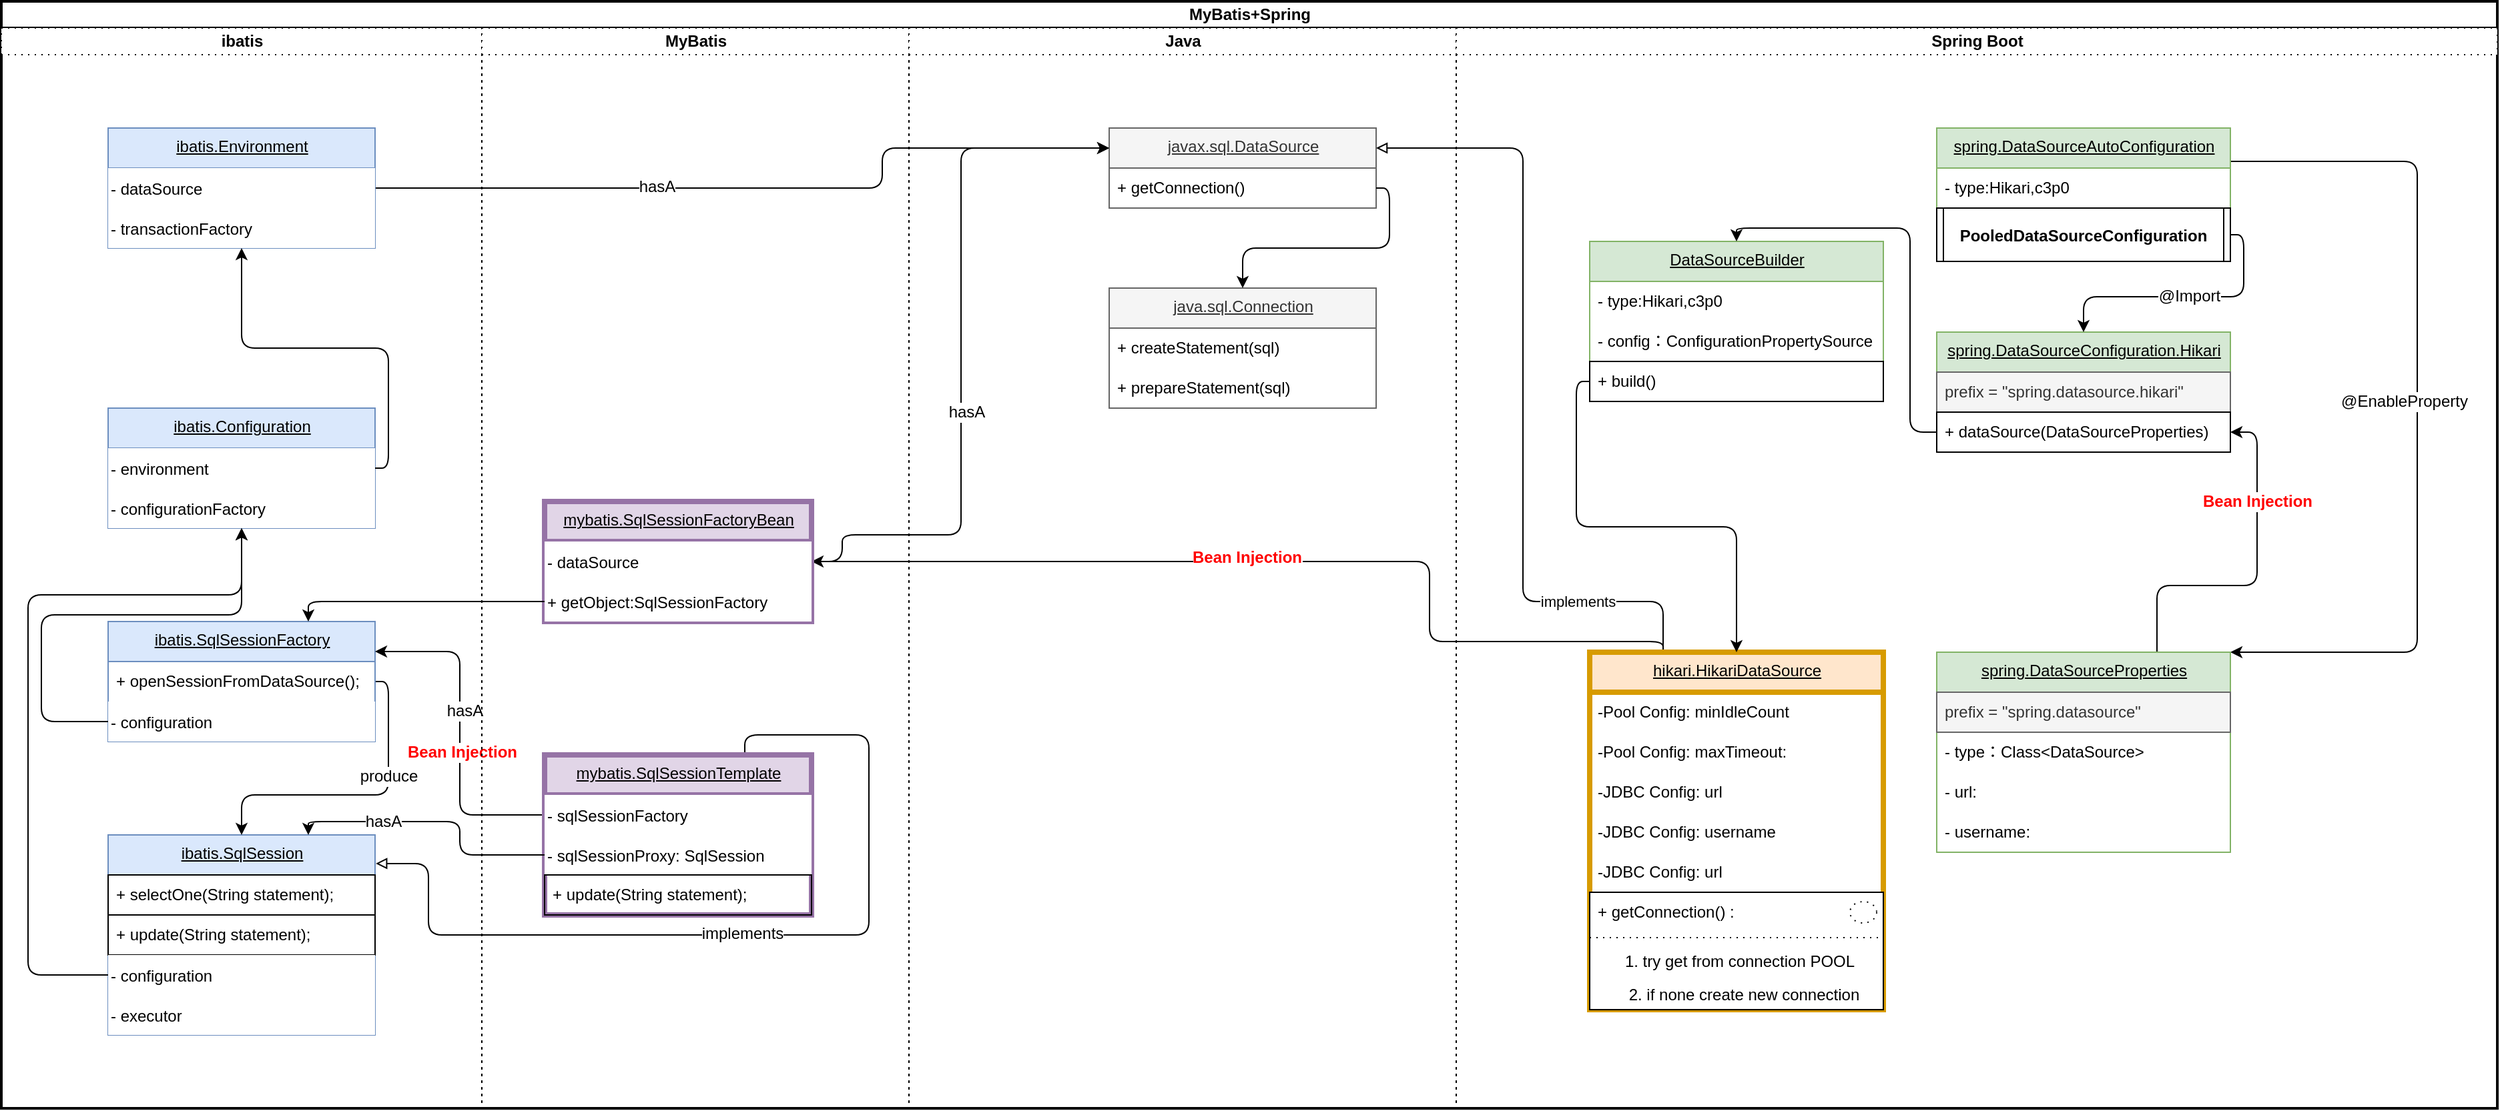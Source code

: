 <mxfile>
    <diagram id="NG5LAql2Ri5cvQwNv-Am" name="Page-1">
        <mxGraphModel dx="3957" dy="1987" grid="1" gridSize="10" guides="1" tooltips="1" connect="1" arrows="1" fold="1" page="1" pageScale="1" pageWidth="827" pageHeight="1169" math="0" shadow="0">
            <root>
                <mxCell id="0"/>
                <mxCell id="1" parent="0"/>
                <mxCell id="5" value="javax.sql.DataSource" style="swimlane;fontStyle=4;align=center;verticalAlign=top;childLayout=stackLayout;horizontal=1;startSize=30;horizontalStack=0;resizeParent=1;resizeParentMax=0;resizeLast=0;collapsible=0;marginBottom=0;html=1;fillColor=#f5f5f5;strokeColor=#666666;fontColor=#333333;" parent="1" vertex="1">
                    <mxGeometry x="770" y="245" width="200" height="60" as="geometry"/>
                </mxCell>
                <mxCell id="11" value="+ getConnection()" style="html=1;strokeColor=none;fillColor=none;align=left;verticalAlign=middle;spacingLeft=4;spacingRight=4;rotatable=0;points=[[0,0.5],[1,0.5]];resizeWidth=1;" parent="5" vertex="1">
                    <mxGeometry y="30" width="200" height="30" as="geometry"/>
                </mxCell>
                <mxCell id="12" value="DataSourceBuilder" style="swimlane;fontStyle=4;align=center;verticalAlign=top;childLayout=stackLayout;horizontal=1;startSize=30;horizontalStack=0;resizeParent=1;resizeParentMax=0;resizeLast=0;collapsible=0;marginBottom=0;html=1;fillColor=#d5e8d4;strokeColor=#82b366;" parent="1" vertex="1">
                    <mxGeometry x="1130" y="330" width="220" height="120" as="geometry"/>
                </mxCell>
                <mxCell id="13" value="- type:Hikari,c3p0" style="html=1;strokeColor=none;fillColor=none;align=left;verticalAlign=middle;spacingLeft=4;spacingRight=4;rotatable=0;points=[[0,0.5],[1,0.5]];resizeWidth=1;" parent="12" vertex="1">
                    <mxGeometry y="30" width="220" height="30" as="geometry"/>
                </mxCell>
                <mxCell id="14" value="- config：ConfigurationPropertySource" style="html=1;strokeColor=none;fillColor=none;align=left;verticalAlign=middle;spacingLeft=4;spacingRight=4;rotatable=0;points=[[0,0.5],[1,0.5]];resizeWidth=1;" parent="12" vertex="1">
                    <mxGeometry y="60" width="220" height="30" as="geometry"/>
                </mxCell>
                <mxCell id="20" value="+ build()" style="html=1;strokeColor=default;fillColor=none;align=left;verticalAlign=middle;spacingLeft=4;spacingRight=4;rotatable=0;points=[[0,0.5],[1,0.5]];resizeWidth=1;" parent="12" vertex="1">
                    <mxGeometry y="90" width="220" height="30" as="geometry"/>
                </mxCell>
                <mxCell id="22" value="java.sql.Connection" style="swimlane;fontStyle=4;align=center;verticalAlign=top;childLayout=stackLayout;horizontal=1;startSize=30;horizontalStack=0;resizeParent=1;resizeParentMax=0;resizeLast=0;collapsible=0;marginBottom=0;html=1;fillColor=#f5f5f5;strokeColor=#666666;fontColor=#333333;" parent="1" vertex="1">
                    <mxGeometry x="770" y="365" width="200" height="90" as="geometry"/>
                </mxCell>
                <mxCell id="30" value="+ createStatement(sql)" style="html=1;strokeColor=none;fillColor=none;align=left;verticalAlign=middle;spacingLeft=4;spacingRight=4;rotatable=0;points=[[0,0.5],[1,0.5]];resizeWidth=1;" parent="22" vertex="1">
                    <mxGeometry y="30" width="200" height="30" as="geometry"/>
                </mxCell>
                <mxCell id="23" value="+ prepareStatement(sql)" style="html=1;strokeColor=none;fillColor=none;align=left;verticalAlign=middle;spacingLeft=4;spacingRight=4;rotatable=0;points=[[0,0.5],[1,0.5]];resizeWidth=1;" parent="22" vertex="1">
                    <mxGeometry y="60" width="200" height="30" as="geometry"/>
                </mxCell>
                <mxCell id="28" style="edgeStyle=orthogonalEdgeStyle;html=1;exitX=1;exitY=0.5;exitDx=0;exitDy=0;entryX=0.5;entryY=0;entryDx=0;entryDy=0;fontSize=8;" parent="1" source="11" target="22" edge="1">
                    <mxGeometry relative="1" as="geometry"/>
                </mxCell>
                <mxCell id="31" value="ibatis.SqlSession" style="swimlane;fontStyle=4;align=center;verticalAlign=top;childLayout=stackLayout;horizontal=1;startSize=30;horizontalStack=0;resizeParent=1;resizeParentMax=0;resizeLast=0;collapsible=0;marginBottom=0;html=1;fillColor=#dae8fc;strokeColor=#6c8ebf;" parent="1" vertex="1">
                    <mxGeometry x="20" y="775" width="200" height="150" as="geometry"/>
                </mxCell>
                <mxCell id="32" value="+ selectOne(String statement);" style="html=1;strokeColor=default;fillColor=none;align=left;verticalAlign=middle;spacingLeft=4;spacingRight=4;rotatable=0;points=[[0,0.5],[1,0.5]];resizeWidth=1;" parent="31" vertex="1">
                    <mxGeometry y="30" width="200" height="30" as="geometry"/>
                </mxCell>
                <mxCell id="33" value="+ update(String statement);" style="html=1;strokeColor=default;fillColor=none;align=left;verticalAlign=middle;spacingLeft=4;spacingRight=4;rotatable=0;points=[[0,0.5],[1,0.5]];resizeWidth=1;" parent="31" vertex="1">
                    <mxGeometry y="60" width="200" height="30" as="geometry"/>
                </mxCell>
                <mxCell id="54" value="- configuration " style="fontStyle=0;strokeColor=none;fontSize=12;align=left;" parent="31" vertex="1">
                    <mxGeometry y="90" width="200" height="30" as="geometry"/>
                </mxCell>
                <mxCell id="38" value="- executor " style="fontStyle=0;strokeColor=none;fontSize=12;align=left;" parent="31" vertex="1">
                    <mxGeometry y="120" width="200" height="30" as="geometry"/>
                </mxCell>
                <mxCell id="42" style="edgeStyle=orthogonalEdgeStyle;html=1;fontSize=12;entryX=0.5;entryY=0;entryDx=0;entryDy=0;exitX=1;exitY=0.5;exitDx=0;exitDy=0;" parent="1" source="35" target="31" edge="1">
                    <mxGeometry relative="1" as="geometry">
                        <Array as="points">
                            <mxPoint x="230" y="660"/>
                            <mxPoint x="230" y="745"/>
                            <mxPoint x="120" y="745"/>
                        </Array>
                    </mxGeometry>
                </mxCell>
                <mxCell id="89" value="produce" style="edgeLabel;html=1;align=center;verticalAlign=middle;resizable=0;points=[];fontSize=12;" parent="42" vertex="1" connectable="0">
                    <mxGeometry x="-0.312" y="1" relative="1" as="geometry">
                        <mxPoint x="-1" as="offset"/>
                    </mxGeometry>
                </mxCell>
                <mxCell id="34" value="ibatis.SqlSessionFactory" style="swimlane;fontStyle=4;align=center;verticalAlign=top;childLayout=stackLayout;horizontal=1;startSize=30;horizontalStack=0;resizeParent=1;resizeParentMax=0;resizeLast=0;collapsible=0;marginBottom=0;html=1;fillColor=#dae8fc;strokeColor=#6c8ebf;" parent="1" vertex="1">
                    <mxGeometry x="20" y="615" width="200" height="90" as="geometry"/>
                </mxCell>
                <mxCell id="35" value="+ openSessionFromDataSource();" style="html=1;strokeColor=none;fillColor=none;align=left;verticalAlign=middle;spacingLeft=4;spacingRight=4;rotatable=0;points=[[0,0.5],[1,0.5]];resizeWidth=1;" parent="34" vertex="1">
                    <mxGeometry y="30" width="200" height="30" as="geometry"/>
                </mxCell>
                <mxCell id="55" value="- configuration " style="fontStyle=0;strokeColor=none;fontSize=12;align=left;" parent="34" vertex="1">
                    <mxGeometry y="60" width="200" height="30" as="geometry"/>
                </mxCell>
                <mxCell id="39" value="ibatis.Configuration" style="swimlane;fontStyle=4;align=center;verticalAlign=top;childLayout=stackLayout;horizontal=1;startSize=30;horizontalStack=0;resizeParent=1;resizeParentMax=0;resizeLast=0;collapsible=0;marginBottom=0;html=1;fillColor=#dae8fc;strokeColor=#6c8ebf;" parent="1" vertex="1">
                    <mxGeometry x="20" y="455" width="200" height="90" as="geometry"/>
                </mxCell>
                <mxCell id="44" value="- environment " style="fontStyle=0;strokeColor=none;fontSize=12;align=left;" parent="39" vertex="1">
                    <mxGeometry y="30" width="200" height="30" as="geometry"/>
                </mxCell>
                <mxCell id="41" value="- configurationFactory " style="fontStyle=0;strokeColor=none;fontSize=12;align=left;" parent="39" vertex="1">
                    <mxGeometry y="60" width="200" height="30" as="geometry"/>
                </mxCell>
                <mxCell id="53" style="edgeStyle=orthogonalEdgeStyle;html=1;exitX=1;exitY=0.5;exitDx=0;exitDy=0;fontSize=12;" parent="1" source="45" edge="1">
                    <mxGeometry relative="1" as="geometry">
                        <mxPoint x="770" y="260" as="targetPoint"/>
                        <Array as="points">
                            <mxPoint x="600" y="290"/>
                            <mxPoint x="600" y="260"/>
                        </Array>
                    </mxGeometry>
                </mxCell>
                <mxCell id="106" value="hasA" style="edgeLabel;html=1;align=center;verticalAlign=middle;resizable=0;points=[];fontSize=12;" parent="53" vertex="1" connectable="0">
                    <mxGeometry x="-0.272" y="1" relative="1" as="geometry">
                        <mxPoint as="offset"/>
                    </mxGeometry>
                </mxCell>
                <mxCell id="45" value="ibatis.Environment" style="swimlane;fontStyle=4;align=center;verticalAlign=top;childLayout=stackLayout;horizontal=1;startSize=30;horizontalStack=0;resizeParent=1;resizeParentMax=0;resizeLast=0;collapsible=0;marginBottom=0;html=1;fillColor=#dae8fc;strokeColor=#6c8ebf;" parent="1" vertex="1">
                    <mxGeometry x="20" y="245" width="200" height="90" as="geometry"/>
                </mxCell>
                <mxCell id="46" value="- dataSource " style="fontStyle=0;strokeColor=none;fontSize=12;align=left;" parent="45" vertex="1">
                    <mxGeometry y="30" width="200" height="30" as="geometry"/>
                </mxCell>
                <mxCell id="47" value="- transactionFactory " style="fontStyle=0;strokeColor=none;fontSize=12;align=left;" parent="45" vertex="1">
                    <mxGeometry y="60" width="200" height="30" as="geometry"/>
                </mxCell>
                <mxCell id="50" style="edgeStyle=orthogonalEdgeStyle;html=1;exitX=0;exitY=0.5;exitDx=0;exitDy=0;fontSize=12;entryX=0.5;entryY=1;entryDx=0;entryDy=0;" parent="1" source="54" target="41" edge="1">
                    <mxGeometry relative="1" as="geometry">
                        <mxPoint x="120.6" y="578" as="targetPoint"/>
                        <Array as="points">
                            <mxPoint x="-40" y="880"/>
                            <mxPoint x="-40" y="595"/>
                            <mxPoint x="120" y="595"/>
                        </Array>
                    </mxGeometry>
                </mxCell>
                <mxCell id="51" style="edgeStyle=orthogonalEdgeStyle;html=1;exitX=1;exitY=0.5;exitDx=0;exitDy=0;fontSize=12;entryX=0.5;entryY=1;entryDx=0;entryDy=0;" parent="1" source="44" target="45" edge="1">
                    <mxGeometry relative="1" as="geometry">
                        <mxPoint x="120" y="365" as="targetPoint"/>
                    </mxGeometry>
                </mxCell>
                <mxCell id="56" style="edgeStyle=orthogonalEdgeStyle;html=1;exitX=0;exitY=0.5;exitDx=0;exitDy=0;entryX=0.5;entryY=1;entryDx=0;entryDy=0;fontSize=12;" parent="1" source="55" target="39" edge="1">
                    <mxGeometry relative="1" as="geometry">
                        <Array as="points">
                            <mxPoint x="-30" y="690"/>
                            <mxPoint x="-30" y="610"/>
                            <mxPoint x="120" y="610"/>
                        </Array>
                    </mxGeometry>
                </mxCell>
                <mxCell id="72" style="edgeStyle=orthogonalEdgeStyle;html=1;exitX=1;exitY=0.25;exitDx=0;exitDy=0;entryX=1;entryY=0;entryDx=0;entryDy=0;fontSize=12;" parent="1" source="57" target="61" edge="1">
                    <mxGeometry relative="1" as="geometry">
                        <Array as="points">
                            <mxPoint x="1750" y="270"/>
                            <mxPoint x="1750" y="638"/>
                        </Array>
                    </mxGeometry>
                </mxCell>
                <mxCell id="73" value="@EnableProperty" style="edgeLabel;html=1;align=center;verticalAlign=middle;resizable=0;points=[];fontSize=12;" parent="72" vertex="1" connectable="0">
                    <mxGeometry x="-0.323" relative="1" as="geometry">
                        <mxPoint x="-10" y="100" as="offset"/>
                    </mxGeometry>
                </mxCell>
                <mxCell id="57" value="spring.DataSourceAutoConfiguration" style="swimlane;fontStyle=4;align=center;verticalAlign=top;childLayout=stackLayout;horizontal=1;startSize=30;horizontalStack=0;resizeParent=1;resizeParentMax=0;resizeLast=0;collapsible=0;marginBottom=0;html=1;fillColor=#d5e8d4;strokeColor=#82b366;" parent="1" vertex="1">
                    <mxGeometry x="1390" y="245" width="220" height="100" as="geometry"/>
                </mxCell>
                <mxCell id="58" value="- type:Hikari,c3p0" style="html=1;strokeColor=none;fillColor=none;align=left;verticalAlign=middle;spacingLeft=4;spacingRight=4;rotatable=0;points=[[0,0.5],[1,0.5]];resizeWidth=1;" parent="57" vertex="1">
                    <mxGeometry y="30" width="220" height="30" as="geometry"/>
                </mxCell>
                <mxCell id="66" value="PooledDataSourceConfiguration" style="shape=process2;fixedSize=1;size=5;fontStyle=1;strokeColor=default;fontSize=12;" parent="57" vertex="1">
                    <mxGeometry y="60" width="220" height="40" as="geometry"/>
                </mxCell>
                <mxCell id="76" style="edgeStyle=orthogonalEdgeStyle;html=1;exitX=0.75;exitY=0;exitDx=0;exitDy=0;entryX=1;entryY=0.5;entryDx=0;entryDy=0;fontSize=12;" parent="1" source="61" target="75" edge="1">
                    <mxGeometry relative="1" as="geometry">
                        <Array as="points">
                            <mxPoint x="1555" y="588"/>
                            <mxPoint x="1630" y="588"/>
                            <mxPoint x="1630" y="473"/>
                        </Array>
                    </mxGeometry>
                </mxCell>
                <mxCell id="114" value="&lt;span style=&quot;color: rgba(0, 0, 0, 0); font-family: monospace; font-size: 0px; text-align: start; background-color: rgb(251, 251, 251);&quot;&gt;%3CmxGraphModel%3E%3Croot%3E%3CmxCell%20id%3D%220%22%2F%3E%3CmxCell%20id%3D%221%22%20parent%3D%220%22%2F%3E%3CmxCell%20id%3D%222%22%20value%3D%22%26lt%3Bb%26gt%3BBean%20Injection%26lt%3B%2Fb%26gt%3B%22%20style%3D%22edgeLabel%3Bhtml%3D1%3Balign%3Dcenter%3BverticalAlign%3Dmiddle%3Bresizable%3D0%3Bpoints%3D%5B%5D%3BfontSize%3D12%3BfontColor%3D%23FF0000%3B%22%20vertex%3D%221%22%20connectable%3D%220%22%20parent%3D%221%22%3E%3CmxGeometry%20x%3D%22883.333%22%20y%3D%22567%22%20as%3D%22geometry%22%2F%3E%3C%2FmxCell%3E%3C%2Froot%3E%3C%2FmxGraphModel%3E&lt;/span&gt;" style="edgeLabel;html=1;align=center;verticalAlign=middle;resizable=0;points=[];fontSize=12;fontColor=#FF0000;" parent="76" vertex="1" connectable="0">
                    <mxGeometry x="0.437" y="-2" relative="1" as="geometry">
                        <mxPoint as="offset"/>
                    </mxGeometry>
                </mxCell>
                <mxCell id="61" value="spring.DataSourceProperties" style="swimlane;fontStyle=4;align=center;verticalAlign=top;childLayout=stackLayout;horizontal=1;startSize=30;horizontalStack=0;resizeParent=1;resizeParentMax=0;resizeLast=0;collapsible=0;marginBottom=0;html=1;fillColor=#d5e8d4;strokeColor=#82b366;" parent="1" vertex="1">
                    <mxGeometry x="1390" y="638" width="220" height="150" as="geometry"/>
                </mxCell>
                <mxCell id="62" value="prefix = &quot;spring.datasource&quot;" style="html=1;strokeColor=#666666;fillColor=#f5f5f5;align=left;verticalAlign=middle;spacingLeft=4;spacingRight=4;rotatable=0;points=[[0,0.5],[1,0.5]];resizeWidth=1;fontColor=#333333;" parent="61" vertex="1">
                    <mxGeometry y="30" width="220" height="30" as="geometry"/>
                </mxCell>
                <mxCell id="63" value="- type：Class&amp;lt;DataSource&amp;gt;" style="html=1;strokeColor=none;fillColor=none;align=left;verticalAlign=middle;spacingLeft=4;spacingRight=4;rotatable=0;points=[[0,0.5],[1,0.5]];resizeWidth=1;" parent="61" vertex="1">
                    <mxGeometry y="60" width="220" height="30" as="geometry"/>
                </mxCell>
                <mxCell id="64" value="-&amp;nbsp;url:" style="html=1;strokeColor=none;fillColor=none;align=left;verticalAlign=middle;spacingLeft=4;spacingRight=4;rotatable=0;points=[[0,0.5],[1,0.5]];resizeWidth=1;" parent="61" vertex="1">
                    <mxGeometry y="90" width="220" height="30" as="geometry"/>
                </mxCell>
                <mxCell id="65" value="- username:" style="html=1;strokeColor=none;fillColor=none;align=left;verticalAlign=middle;spacingLeft=4;spacingRight=4;rotatable=0;points=[[0,0.5],[1,0.5]];resizeWidth=1;" parent="61" vertex="1">
                    <mxGeometry y="120" width="220" height="30" as="geometry"/>
                </mxCell>
                <mxCell id="67" value="spring.DataSourceConfiguration.Hikari" style="swimlane;fontStyle=4;align=center;verticalAlign=top;childLayout=stackLayout;horizontal=1;startSize=30;horizontalStack=0;resizeParent=1;resizeParentMax=0;resizeLast=0;collapsible=0;marginBottom=0;html=1;fillColor=#d5e8d4;strokeColor=#82b366;" parent="1" vertex="1">
                    <mxGeometry x="1390" y="398" width="220" height="90" as="geometry"/>
                </mxCell>
                <mxCell id="68" value="prefix = &quot;spring.datasource.hikari&quot;" style="html=1;strokeColor=#666666;fillColor=#f5f5f5;align=left;verticalAlign=middle;spacingLeft=4;spacingRight=4;rotatable=0;points=[[0,0.5],[1,0.5]];resizeWidth=1;fontColor=#333333;" parent="67" vertex="1">
                    <mxGeometry y="30" width="220" height="30" as="geometry"/>
                </mxCell>
                <mxCell id="75" value="+ dataSource(DataSourceProperties)" style="html=1;strokeColor=default;fillColor=none;align=left;verticalAlign=middle;spacingLeft=4;spacingRight=4;rotatable=0;points=[[0,0.5],[1,0.5]];resizeWidth=1;" parent="67" vertex="1">
                    <mxGeometry y="60" width="220" height="30" as="geometry"/>
                </mxCell>
                <mxCell id="70" style="edgeStyle=orthogonalEdgeStyle;html=1;exitX=1;exitY=0.5;exitDx=0;exitDy=0;entryX=0.5;entryY=0;entryDx=0;entryDy=0;fontSize=12;" parent="1" source="66" target="67" edge="1">
                    <mxGeometry relative="1" as="geometry"/>
                </mxCell>
                <mxCell id="71" value="@Import" style="edgeLabel;html=1;align=center;verticalAlign=middle;resizable=0;points=[];fontSize=12;" parent="70" vertex="1" connectable="0">
                    <mxGeometry x="-0.033" y="-1" relative="1" as="geometry">
                        <mxPoint as="offset"/>
                    </mxGeometry>
                </mxCell>
                <mxCell id="109" style="edgeStyle=orthogonalEdgeStyle;html=1;exitX=0.25;exitY=0;exitDx=0;exitDy=0;entryX=1;entryY=0.5;entryDx=0;entryDy=0;fontSize=12;endArrow=classic;endFill=1;" parent="1" source="78" target="105" edge="1">
                    <mxGeometry relative="1" as="geometry">
                        <Array as="points">
                            <mxPoint x="1185" y="630"/>
                            <mxPoint x="1010" y="630"/>
                            <mxPoint x="1010" y="570"/>
                        </Array>
                    </mxGeometry>
                </mxCell>
                <mxCell id="110" value="&lt;b&gt;Bean Injection&lt;/b&gt;" style="edgeLabel;html=1;align=center;verticalAlign=middle;resizable=0;points=[];fontSize=12;fontColor=#FF0000;" parent="109" vertex="1" connectable="0">
                    <mxGeometry x="0.076" y="-3" relative="1" as="geometry">
                        <mxPoint as="offset"/>
                    </mxGeometry>
                </mxCell>
                <mxCell id="139" style="edgeStyle=orthogonalEdgeStyle;html=1;exitX=0.25;exitY=0;exitDx=0;exitDy=0;entryX=1;entryY=0.25;entryDx=0;entryDy=0;endArrow=block;endFill=0;" edge="1" parent="1" source="78" target="5">
                    <mxGeometry relative="1" as="geometry">
                        <Array as="points">
                            <mxPoint x="1185" y="600"/>
                            <mxPoint x="1080" y="600"/>
                            <mxPoint x="1080" y="260"/>
                        </Array>
                    </mxGeometry>
                </mxCell>
                <mxCell id="140" value="implements" style="edgeLabel;html=1;align=center;verticalAlign=middle;resizable=0;points=[];" vertex="1" connectable="0" parent="139">
                    <mxGeometry x="-0.656" y="1" relative="1" as="geometry">
                        <mxPoint y="-1" as="offset"/>
                    </mxGeometry>
                </mxCell>
                <mxCell id="78" value="hikari.HikariDataSource" style="swimlane;fontStyle=4;align=center;verticalAlign=top;childLayout=stackLayout;horizontal=1;startSize=30;horizontalStack=0;resizeParent=1;resizeParentMax=0;resizeLast=0;collapsible=0;marginBottom=0;html=1;fillColor=#ffe6cc;strokeColor=#d79b00;strokeWidth=4;" parent="1" vertex="1">
                    <mxGeometry x="1130" y="638" width="220" height="268" as="geometry"/>
                </mxCell>
                <mxCell id="80" value="-Pool Config: minIdleCount" style="html=1;strokeColor=none;fillColor=none;align=left;verticalAlign=middle;spacingLeft=4;spacingRight=4;rotatable=0;points=[[0,0.5],[1,0.5]];resizeWidth=1;" parent="78" vertex="1">
                    <mxGeometry y="30" width="220" height="30" as="geometry"/>
                </mxCell>
                <mxCell id="127" value="-Pool Config:&amp;nbsp;maxTimeout:&amp;nbsp;" style="html=1;strokeColor=none;fillColor=none;align=left;verticalAlign=middle;spacingLeft=4;spacingRight=4;rotatable=0;points=[[0,0.5],[1,0.5]];resizeWidth=1;" vertex="1" parent="78">
                    <mxGeometry y="60" width="220" height="30" as="geometry"/>
                </mxCell>
                <mxCell id="81" value="-JDBC Config:&amp;nbsp;url" style="html=1;strokeColor=none;fillColor=none;align=left;verticalAlign=middle;spacingLeft=4;spacingRight=4;rotatable=0;points=[[0,0.5],[1,0.5]];resizeWidth=1;" parent="78" vertex="1">
                    <mxGeometry y="90" width="220" height="30" as="geometry"/>
                </mxCell>
                <mxCell id="85" value="-JDBC Config: username&amp;nbsp;" style="html=1;strokeColor=none;fillColor=none;align=left;verticalAlign=middle;spacingLeft=4;spacingRight=4;rotatable=0;points=[[0,0.5],[1,0.5]];resizeWidth=1;" parent="78" vertex="1">
                    <mxGeometry y="120" width="220" height="30" as="geometry"/>
                </mxCell>
                <mxCell id="84" value="-JDBC Config:&amp;nbsp;url" style="html=1;strokeColor=none;fillColor=none;align=left;verticalAlign=middle;spacingLeft=4;spacingRight=4;rotatable=0;points=[[0,0.5],[1,0.5]];resizeWidth=1;" parent="78" vertex="1">
                    <mxGeometry y="150" width="220" height="30" as="geometry"/>
                </mxCell>
                <mxCell id="133" value="" style="fontStyle=1;align=center;verticalAlign=top;childLayout=stackLayout;horizontal=1;horizontalStack=0;resizeParent=1;resizeParentMax=0;resizeLast=0;marginBottom=0;" vertex="1" parent="78">
                    <mxGeometry y="180" width="220" height="88" as="geometry"/>
                </mxCell>
                <mxCell id="134" value="&lt;span style=&quot;font-weight: 400;&quot;&gt;+ getConnection() :&amp;nbsp;&lt;/span&gt;" style="html=1;align=left;spacingLeft=4;verticalAlign=middle;strokeColor=none;fillColor=none;fontStyle=1;dashed=1;dashPattern=1 4;" vertex="1" parent="133">
                    <mxGeometry width="220" height="30" as="geometry"/>
                </mxCell>
                <mxCell id="135" value="" style="shape=ellipse;dashed=1;dashPattern=1 4;" vertex="1" parent="134">
                    <mxGeometry x="1" width="20" height="16" relative="1" as="geometry">
                        <mxPoint x="-25" y="7" as="offset"/>
                    </mxGeometry>
                </mxCell>
                <mxCell id="136" value="" style="line;strokeWidth=1;fillColor=none;align=left;verticalAlign=middle;spacingTop=-1;spacingLeft=3;spacingRight=3;rotatable=0;labelPosition=right;points=[];portConstraint=eastwest;dashed=1;dashPattern=1 4;" vertex="1" parent="133">
                    <mxGeometry y="30" width="220" height="8" as="geometry"/>
                </mxCell>
                <mxCell id="137" value="1. try get from connection POOL" style="html=1;align=center;spacingLeft=4;verticalAlign=top;strokeColor=none;fillColor=none;dashed=1;dashPattern=1 4;" vertex="1" parent="133">
                    <mxGeometry y="38" width="220" height="25" as="geometry"/>
                </mxCell>
                <mxCell id="138" value="&amp;nbsp; &amp;nbsp; &amp;nbsp; &amp;nbsp;2. if none create new connection" style="html=1;align=left;spacingLeft=4;verticalAlign=top;strokeColor=none;fillColor=none;dashed=1;dashPattern=1 4;" vertex="1" parent="133">
                    <mxGeometry y="63" width="220" height="25" as="geometry"/>
                </mxCell>
                <mxCell id="82" style="edgeStyle=orthogonalEdgeStyle;html=1;exitX=0;exitY=0.5;exitDx=0;exitDy=0;entryX=0.5;entryY=0;entryDx=0;entryDy=0;fontSize=12;" parent="1" source="20" target="78" edge="1">
                    <mxGeometry relative="1" as="geometry"/>
                </mxCell>
                <mxCell id="83" style="edgeStyle=orthogonalEdgeStyle;html=1;exitX=0;exitY=0.5;exitDx=0;exitDy=0;entryX=0.5;entryY=0;entryDx=0;entryDy=0;fontSize=12;" parent="1" source="75" target="12" edge="1">
                    <mxGeometry relative="1" as="geometry"/>
                </mxCell>
                <mxCell id="90" style="edgeStyle=orthogonalEdgeStyle;html=1;exitX=0;exitY=0.5;exitDx=0;exitDy=0;entryX=1;entryY=0.25;entryDx=0;entryDy=0;fontSize=12;" parent="1" source="96" target="34" edge="1">
                    <mxGeometry relative="1" as="geometry"/>
                </mxCell>
                <mxCell id="91" value="hasA" style="edgeLabel;html=1;align=center;verticalAlign=middle;resizable=0;points=[];fontSize=12;" parent="90" vertex="1" connectable="0">
                    <mxGeometry x="0.138" y="-3" relative="1" as="geometry">
                        <mxPoint as="offset"/>
                    </mxGeometry>
                </mxCell>
                <mxCell id="112" value="Bean Injection" style="edgeLabel;html=1;align=center;verticalAlign=middle;resizable=0;points=[];fontSize=12;fontColor=#FF0000;fontStyle=1" parent="90" vertex="1" connectable="0">
                    <mxGeometry x="-0.103" y="-1" relative="1" as="geometry">
                        <mxPoint y="1" as="offset"/>
                    </mxGeometry>
                </mxCell>
                <mxCell id="93" style="edgeStyle=orthogonalEdgeStyle;html=1;exitX=0.75;exitY=0;exitDx=0;exitDy=0;entryX=1.003;entryY=0.143;entryDx=0;entryDy=0;fontSize=12;entryPerimeter=0;endArrow=block;endFill=0;" parent="1" source="86" target="31" edge="1">
                    <mxGeometry relative="1" as="geometry">
                        <Array as="points">
                            <mxPoint x="497" y="700"/>
                            <mxPoint x="590" y="700"/>
                            <mxPoint x="590" y="850"/>
                            <mxPoint x="260" y="850"/>
                            <mxPoint x="260" y="797"/>
                        </Array>
                    </mxGeometry>
                </mxCell>
                <mxCell id="94" value="implements" style="edgeLabel;html=1;align=center;verticalAlign=middle;resizable=0;points=[];fontSize=12;" parent="93" vertex="1" connectable="0">
                    <mxGeometry x="0.039" y="-1" relative="1" as="geometry">
                        <mxPoint as="offset"/>
                    </mxGeometry>
                </mxCell>
                <mxCell id="86" value="mybatis.SqlSessionTemplate" style="swimlane;fontStyle=4;align=center;verticalAlign=top;childLayout=stackLayout;horizontal=1;startSize=30;horizontalStack=0;resizeParent=1;resizeParentMax=0;resizeLast=0;collapsible=0;marginBottom=0;html=1;fillColor=#e1d5e7;strokeColor=#9673a6;strokeWidth=4;" parent="1" vertex="1">
                    <mxGeometry x="347" y="715" width="200" height="120" as="geometry"/>
                </mxCell>
                <mxCell id="96" value="- sqlSessionFactory " style="fontStyle=0;strokeColor=none;fontSize=12;align=left;" parent="86" vertex="1">
                    <mxGeometry y="30" width="200" height="30" as="geometry"/>
                </mxCell>
                <mxCell id="87" value="- sqlSessionProxy: SqlSession" style="fontStyle=0;strokeColor=none;fontSize=12;align=left;" parent="86" vertex="1">
                    <mxGeometry y="60" width="200" height="30" as="geometry"/>
                </mxCell>
                <mxCell id="92" value="+ update(String statement);" style="html=1;strokeColor=default;fillColor=none;align=left;verticalAlign=middle;spacingLeft=4;spacingRight=4;rotatable=0;points=[[0,0.5],[1,0.5]];resizeWidth=1;" parent="86" vertex="1">
                    <mxGeometry y="90" width="200" height="30" as="geometry"/>
                </mxCell>
                <mxCell id="99" value="hasA" style="edgeStyle=orthogonalEdgeStyle;html=1;exitX=0;exitY=0.5;exitDx=0;exitDy=0;entryX=0.75;entryY=0;entryDx=0;entryDy=0;fontSize=12;endArrow=classic;endFill=1;" parent="1" source="87" target="31" edge="1">
                    <mxGeometry x="0.383" relative="1" as="geometry">
                        <mxPoint as="offset"/>
                    </mxGeometry>
                </mxCell>
                <mxCell id="107" style="edgeStyle=orthogonalEdgeStyle;html=1;exitX=1;exitY=0.5;exitDx=0;exitDy=0;entryX=0;entryY=0.25;entryDx=0;entryDy=0;fontSize=12;endArrow=classic;endFill=1;" parent="1" source="101" target="5" edge="1">
                    <mxGeometry relative="1" as="geometry">
                        <Array as="points">
                            <mxPoint x="570" y="570"/>
                            <mxPoint x="570" y="550"/>
                            <mxPoint x="659" y="550"/>
                            <mxPoint x="659" y="260"/>
                        </Array>
                    </mxGeometry>
                </mxCell>
                <mxCell id="108" value="hasA" style="edgeLabel;html=1;align=center;verticalAlign=middle;resizable=0;points=[];fontSize=12;" parent="107" vertex="1" connectable="0">
                    <mxGeometry x="-0.16" y="-4" relative="1" as="geometry">
                        <mxPoint as="offset"/>
                    </mxGeometry>
                </mxCell>
                <mxCell id="101" value="mybatis.SqlSessionFactoryBean" style="swimlane;fontStyle=4;align=center;verticalAlign=top;childLayout=stackLayout;horizontal=1;startSize=30;horizontalStack=0;resizeParent=1;resizeParentMax=0;resizeLast=0;collapsible=0;marginBottom=0;html=1;fillColor=#e1d5e7;strokeColor=#9673a6;strokeWidth=4;" parent="1" vertex="1">
                    <mxGeometry x="347" y="525" width="200" height="90" as="geometry"/>
                </mxCell>
                <mxCell id="105" value="- dataSource " style="fontStyle=0;strokeColor=none;fontSize=12;align=left;" parent="101" vertex="1">
                    <mxGeometry y="30" width="200" height="30" as="geometry"/>
                </mxCell>
                <mxCell id="102" value="+ getObject:SqlSessionFactory " style="fontStyle=0;strokeColor=none;fontSize=12;align=left;" parent="101" vertex="1">
                    <mxGeometry y="60" width="200" height="30" as="geometry"/>
                </mxCell>
                <mxCell id="111" style="edgeStyle=orthogonalEdgeStyle;html=1;exitX=0;exitY=0.5;exitDx=0;exitDy=0;entryX=0.75;entryY=0;entryDx=0;entryDy=0;fontSize=12;fontColor=#FF0000;endArrow=classic;endFill=1;" parent="1" source="102" target="34" edge="1">
                    <mxGeometry relative="1" as="geometry"/>
                </mxCell>
                <mxCell id="115" value="&lt;b&gt;Bean Injection&lt;/b&gt;" style="edgeLabel;html=1;align=center;verticalAlign=middle;resizable=0;points=[];fontSize=12;fontColor=#FF0000;" parent="1" vertex="1" connectable="0">
                    <mxGeometry x="1630.003" y="525" as="geometry"/>
                </mxCell>
                <mxCell id="120" value="MyBatis+Spring" style="swimlane;childLayout=stackLayout;resizeParent=1;resizeParentMax=0;startSize=20;html=1;strokeWidth=2;rounded=0;fillColor=#FFFFFF;" vertex="1" parent="1">
                    <mxGeometry x="-60" y="150" width="1870" height="830" as="geometry"/>
                </mxCell>
                <mxCell id="122" value="ibatis" style="swimlane;startSize=20;html=1;dashed=1;dashPattern=1 4;" vertex="1" parent="120">
                    <mxGeometry y="20" width="360" height="810" as="geometry"/>
                </mxCell>
                <mxCell id="125" value="MyBatis" style="swimlane;startSize=20;html=1;dashed=1;dashPattern=1 4;" vertex="1" parent="120">
                    <mxGeometry x="360" y="20" width="320" height="810" as="geometry"/>
                </mxCell>
                <mxCell id="123" value="Java" style="swimlane;startSize=20;html=1;dashed=1;dashPattern=1 4;" vertex="1" parent="120">
                    <mxGeometry x="680" y="20" width="410" height="810" as="geometry"/>
                </mxCell>
                <mxCell id="126" value="Spring Boot" style="swimlane;startSize=20;html=1;dashed=1;dashPattern=1 4;" vertex="1" parent="120">
                    <mxGeometry x="1090" y="20" width="780" height="810" as="geometry"/>
                </mxCell>
            </root>
        </mxGraphModel>
    </diagram>
</mxfile>